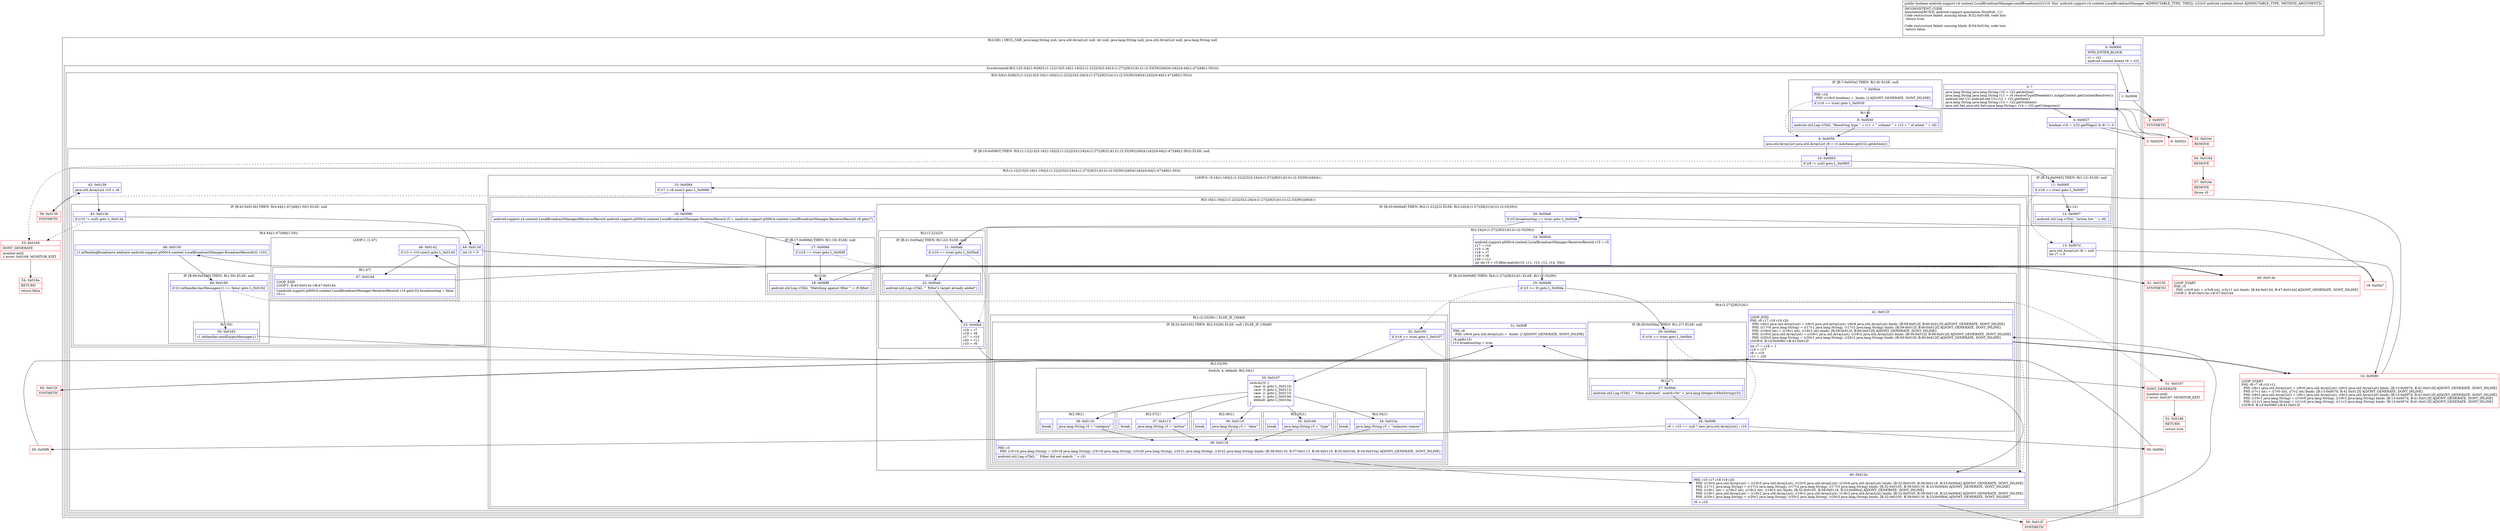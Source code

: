 digraph "CFG forandroid.support.v4.content.LocalBroadcastManager.sendBroadcast(Landroid\/content\/Intent;)Z" {
subgraph cluster_Region_439482981 {
label = "R(2:0|6) | DECL_VAR: java.lang.String null, java.util.ArrayList null, int null, java.lang.String null, java.util.ArrayList null, java.lang.String null\l";
node [shape=record,color=blue];
Node_0 [shape=record,label="{0\:\ 0x0000|MTH_ENTER_BLOCK\l|r1 = r21\landroid.content.Intent r0 = r22\l}"];
subgraph cluster_SynchronizedRegion_1499202021 {
label = "Synchronized:R(2:1|(5:3|4|(1:8)|9|(5:(1:12)|13|(5:16|(1:18)|(2:(1:22)|23)(2:24|(4:(1:27)|28|31|41)(1:(2:33|39)))|40|41)|42|(4:44|(1:47)|48|(1:50)))))";
node [shape=record,color=blue];
Node_1 [shape=record,label="{1\:\ 0x0006}"];
subgraph cluster_Region_420949585 {
label = "R(5:3|4|(1:8)|9|(5:(1:12)|13|(5:16|(1:18)|(2:(1:22)|23)(2:24|(4:(1:27)|28|31|41)(1:(2:33|39)))|40|41)|42|(4:44|(1:47)|48|(1:50))))";
node [shape=record,color=blue];
Node_3 [shape=record,label="{3\:\ ?|java.lang.String java.lang.String r10 = r22.getAction()\ljava.lang.String java.lang.String r11 = r0.resolveTypeIfNeeded(r1.mAppContext.getContentResolver())\landroid.net.Uri android.net.Uri r12 = r22.getData()\ljava.lang.String java.lang.String r13 = r22.getScheme()\ljava.util.Set java.util.Set\<java.lang.String\> r14 = r22.getCategories()\l}"];
Node_4 [shape=record,label="{4\:\ 0x0027|boolean r16 = (r22.getFlags() & 8) != 0\l}"];
subgraph cluster_IfRegion_610538436 {
label = "IF [B:7:0x002e] THEN: R(1:8) ELSE: null";
node [shape=record,color=blue];
Node_7 [shape=record,label="{7\:\ 0x002e|PHI: r16 \l  PHI: (r16v0 boolean) =  binds: [] A[DONT_GENERATE, DONT_INLINE]\l|if (r16 == true) goto L_0x0030\l}"];
subgraph cluster_Region_1235583433 {
label = "R(1:8)";
node [shape=record,color=blue];
Node_8 [shape=record,label="{8\:\ 0x0030|android.util.Log.v(TAG, \"Resolving type \" + r11 + \" scheme \" + r13 + \" of intent \" + r0)\l}"];
}
}
Node_9 [shape=record,label="{9\:\ 0x0056|java.util.ArrayList java.util.ArrayList r8 = r1.mActions.get(r22.getAction())\l}"];
subgraph cluster_IfRegion_1229022477 {
label = "IF [B:10:0x0063] THEN: R(5:(1:12)|13|(5:16|(1:18)|(2:(1:22)|23)(2:24|(4:(1:27)|28|31|41)(1:(2:33|39)))|40|41)|42|(4:44|(1:47)|48|(1:50))) ELSE: null";
node [shape=record,color=blue];
Node_10 [shape=record,label="{10\:\ 0x0063|if (r8 != null) goto L_0x0065\l}"];
subgraph cluster_Region_841563850 {
label = "R(5:(1:12)|13|(5:16|(1:18)|(2:(1:22)|23)(2:24|(4:(1:27)|28|31|41)(1:(2:33|39)))|40|41)|42|(4:44|(1:47)|48|(1:50)))";
node [shape=record,color=blue];
subgraph cluster_IfRegion_788839545 {
label = "IF [B:11:0x0065] THEN: R(1:12) ELSE: null";
node [shape=record,color=blue];
Node_11 [shape=record,label="{11\:\ 0x0065|if (r16 == true) goto L_0x0067\l}"];
subgraph cluster_Region_1421912312 {
label = "R(1:12)";
node [shape=record,color=blue];
Node_12 [shape=record,label="{12\:\ 0x0067|android.util.Log.v(TAG, \"Action list: \" + r8)\l}"];
}
}
Node_13 [shape=record,label="{13\:\ 0x007d|java.util.ArrayList r6 = null\lint r7 = 0\l}"];
subgraph cluster_LoopRegion_998006767 {
label = "LOOP:0: (5:16|(1:18)|(2:(1:22)|23)(2:24|(4:(1:27)|28|31|41)(1:(2:33|39)))|40|41)";
node [shape=record,color=blue];
Node_15 [shape=record,label="{15\:\ 0x0084|if (r7 \< r8.size()) goto L_0x0086\l}"];
subgraph cluster_Region_1840044257 {
label = "R(5:16|(1:18)|(2:(1:22)|23)(2:24|(4:(1:27)|28|31|41)(1:(2:33|39)))|40|41)";
node [shape=record,color=blue];
Node_16 [shape=record,label="{16\:\ 0x0086|android.support.v4.content.LocalBroadcastManager$ReceiverRecord android.support.p000v4.content.LocalBroadcastManager.ReceiverRecord r5 = (android.support.p000v4.content.LocalBroadcastManager.ReceiverRecord) r8.get(r7)\l}"];
subgraph cluster_IfRegion_851535578 {
label = "IF [B:17:0x008d] THEN: R(1:18) ELSE: null";
node [shape=record,color=blue];
Node_17 [shape=record,label="{17\:\ 0x008d|if (r16 == true) goto L_0x008f\l}"];
subgraph cluster_Region_61518680 {
label = "R(1:18)";
node [shape=record,color=blue];
Node_18 [shape=record,label="{18\:\ 0x008f|android.util.Log.v(TAG, \"Matching against filter \" + r5.filter)\l}"];
}
}
subgraph cluster_IfRegion_1630433686 {
label = "IF [B:20:0x00a9] THEN: R(2:(1:22)|23) ELSE: R(2:24|(4:(1:27)|28|31|41)(1:(2:33|39)))";
node [shape=record,color=blue];
Node_20 [shape=record,label="{20\:\ 0x00a9|if (r5.broadcasting == true) goto L_0x00ab\l}"];
subgraph cluster_Region_140687188 {
label = "R(2:(1:22)|23)";
node [shape=record,color=blue];
subgraph cluster_IfRegion_2115788821 {
label = "IF [B:21:0x00ab] THEN: R(1:22) ELSE: null";
node [shape=record,color=blue];
Node_21 [shape=record,label="{21\:\ 0x00ab|if (r16 == true) goto L_0x00ad\l}"];
subgraph cluster_Region_1576817020 {
label = "R(1:22)";
node [shape=record,color=blue];
Node_22 [shape=record,label="{22\:\ 0x00ad|android.util.Log.v(TAG, \"  Filter's target already added\")\l}"];
}
}
Node_23 [shape=record,label="{23\:\ 0x00b4|r18 = r7\lr19 = r8\lr17 = r10\lr20 = r11\lr10 = r6\l}"];
}
subgraph cluster_Region_563982742 {
label = "R(2:24|(4:(1:27)|28|31|41)(1:(2:33|39)))";
node [shape=record,color=blue];
Node_24 [shape=record,label="{24\:\ 0x00c0|android.support.p000v4.content.LocalBroadcastManager.ReceiverRecord r15 = r5\lr17 = r10\lr10 = r6\lr18 = r7\lr19 = r8\lr20 = r11\lint int r3 = r5.filter.match(r10, r11, r13, r12, r14, TAG)\l}"];
subgraph cluster_IfRegion_1704363113 {
label = "IF [B:25:0x00d8] THEN: R(4:(1:27)|28|31|41) ELSE: R(1:(2:33|39))";
node [shape=record,color=blue];
Node_25 [shape=record,label="{25\:\ 0x00d8|if (r3 \>= 0) goto L_0x00da\l}"];
subgraph cluster_Region_1298727611 {
label = "R(4:(1:27)|28|31|41)";
node [shape=record,color=blue];
subgraph cluster_IfRegion_2053285409 {
label = "IF [B:26:0x00da] THEN: R(1:27) ELSE: null";
node [shape=record,color=blue];
Node_26 [shape=record,label="{26\:\ 0x00da|if (r16 == true) goto L_0x00dc\l}"];
subgraph cluster_Region_1837042771 {
label = "R(1:27)";
node [shape=record,color=blue];
Node_27 [shape=record,label="{27\:\ 0x00dc|android.util.Log.v(TAG, \"  Filter matched!  match=0x\" + java.lang.Integer.toHexString(r3))\l}"];
}
}
Node_28 [shape=record,label="{28\:\ 0x00f6|r6 = r10 == null ? new java.util.ArrayList() : r10\l}"];
Node_31 [shape=record,label="{31\:\ 0x00ff|PHI: r6 \l  PHI: (r6v6 java.util.ArrayList) =  binds: [] A[DONT_GENERATE, DONT_INLINE]\l|r6.add(r15)\lr15.broadcasting = true\l}"];
Node_41 [shape=record,label="{41\:\ 0x012f|LOOP_END\lPHI: r6 r17 r18 r19 r20 \l  PHI: (r6v2 java.util.ArrayList) = (r6v3 java.util.ArrayList), (r6v6 java.util.ArrayList) binds: [B:59:0x012f, B:60:0x012f] A[DONT_GENERATE, DONT_INLINE]\l  PHI: (r17v0 java.lang.String) = (r17v1 java.lang.String), (r17v2 java.lang.String) binds: [B:59:0x012f, B:60:0x012f] A[DONT_GENERATE, DONT_INLINE]\l  PHI: (r18v0 int) = (r18v1 int), (r18v2 int) binds: [B:59:0x012f, B:60:0x012f] A[DONT_GENERATE, DONT_INLINE]\l  PHI: (r19v0 java.util.ArrayList) = (r19v1 java.util.ArrayList), (r19v2 java.util.ArrayList) binds: [B:59:0x012f, B:60:0x012f] A[DONT_GENERATE, DONT_INLINE]\l  PHI: (r20v0 java.lang.String) = (r20v1 java.lang.String), (r20v2 java.lang.String) binds: [B:59:0x012f, B:60:0x012f] A[DONT_GENERATE, DONT_INLINE]\lLOOP:0: B:14:0x0080\-\>B:41:0x012f\l|int r7 = r18 + 1\lr10 = r17\lr8 = r19\lr11 = r20\l}"];
}
subgraph cluster_Region_91076086 {
label = "R(1:(2:33|39)) | ELSE_IF_CHAIN\l";
node [shape=record,color=blue];
subgraph cluster_IfRegion_1880042080 {
label = "IF [B:32:0x0105] THEN: R(2:33|39) ELSE: null | ELSE_IF_CHAIN\l";
node [shape=record,color=blue];
Node_32 [shape=record,label="{32\:\ 0x0105|if (r16 == true) goto L_0x0107\l}"];
subgraph cluster_Region_1319940390 {
label = "R(2:33|39)";
node [shape=record,color=blue];
subgraph cluster_SwitchRegion_999899863 {
label = "Switch: 4, default: R(2:34|1)";
node [shape=record,color=blue];
Node_33 [shape=record,label="{33\:\ 0x0107|switch(r3) \{\l    case \-4: goto L_0x0116;\l    case \-3: goto L_0x0113;\l    case \-2: goto L_0x0110;\l    case \-1: goto L_0x010d;\l    default: goto L_0x010a;\l\}\l}"];
subgraph cluster_Region_698955507 {
label = "R(2:38|1)";
node [shape=record,color=blue];
Node_38 [shape=record,label="{38\:\ 0x0116|java.lang.String r3 = \"category\"\l}"];
Node_InsnContainer_2009518655 [shape=record,label="{|break\l}"];
}
subgraph cluster_Region_2026719843 {
label = "R(2:37|1)";
node [shape=record,color=blue];
Node_37 [shape=record,label="{37\:\ 0x0113|java.lang.String r3 = \"action\"\l}"];
Node_InsnContainer_1208879626 [shape=record,label="{|break\l}"];
}
subgraph cluster_Region_1833295037 {
label = "R(2:36|1)";
node [shape=record,color=blue];
Node_36 [shape=record,label="{36\:\ 0x0110|java.lang.String r3 = \"data\"\l}"];
Node_InsnContainer_539280632 [shape=record,label="{|break\l}"];
}
subgraph cluster_Region_482059320 {
label = "R(2:35|1)";
node [shape=record,color=blue];
Node_35 [shape=record,label="{35\:\ 0x010d|java.lang.String r3 = \"type\"\l}"];
Node_InsnContainer_195720283 [shape=record,label="{|break\l}"];
}
subgraph cluster_Region_2093291506 {
label = "R(2:34|1)";
node [shape=record,color=blue];
Node_34 [shape=record,label="{34\:\ 0x010a|java.lang.String r3 = \"unknown reason\"\l}"];
Node_InsnContainer_1245448251 [shape=record,label="{|break\l}"];
}
}
Node_39 [shape=record,label="{39\:\ 0x0118|PHI: r3 \l  PHI: (r3v16 java.lang.String) = (r3v18 java.lang.String), (r3v19 java.lang.String), (r3v20 java.lang.String), (r3v21 java.lang.String), (r3v22 java.lang.String) binds: [B:38:0x0116, B:37:0x0113, B:36:0x0110, B:35:0x010d, B:34:0x010a] A[DONT_GENERATE, DONT_INLINE]\l|android.util.Log.v(TAG, \"  Filter did not match: \" + r3)\l}"];
}
}
}
}
}
}
Node_40 [shape=record,label="{40\:\ 0x012e|PHI: r10 r17 r18 r19 r20 \l  PHI: (r10v4 java.util.ArrayList) = (r10v5 java.util.ArrayList), (r10v5 java.util.ArrayList), (r10v6 java.util.ArrayList) binds: [B:32:0x0105, B:39:0x0118, B:23:0x00b4] A[DONT_GENERATE, DONT_INLINE]\l  PHI: (r17v1 java.lang.String) = (r17v2 java.lang.String), (r17v2 java.lang.String), (r17v3 java.lang.String) binds: [B:32:0x0105, B:39:0x0118, B:23:0x00b4] A[DONT_GENERATE, DONT_INLINE]\l  PHI: (r18v1 int) = (r18v2 int), (r18v2 int), (r18v3 int) binds: [B:32:0x0105, B:39:0x0118, B:23:0x00b4] A[DONT_GENERATE, DONT_INLINE]\l  PHI: (r19v1 java.util.ArrayList) = (r19v2 java.util.ArrayList), (r19v2 java.util.ArrayList), (r19v3 java.util.ArrayList) binds: [B:32:0x0105, B:39:0x0118, B:23:0x00b4] A[DONT_GENERATE, DONT_INLINE]\l  PHI: (r20v1 java.lang.String) = (r20v2 java.lang.String), (r20v2 java.lang.String), (r20v3 java.lang.String) binds: [B:32:0x0105, B:39:0x0118, B:23:0x00b4] A[DONT_GENERATE, DONT_INLINE]\l|r6 = r10\l}"];
Node_41 [shape=record,label="{41\:\ 0x012f|LOOP_END\lPHI: r6 r17 r18 r19 r20 \l  PHI: (r6v2 java.util.ArrayList) = (r6v3 java.util.ArrayList), (r6v6 java.util.ArrayList) binds: [B:59:0x012f, B:60:0x012f] A[DONT_GENERATE, DONT_INLINE]\l  PHI: (r17v0 java.lang.String) = (r17v1 java.lang.String), (r17v2 java.lang.String) binds: [B:59:0x012f, B:60:0x012f] A[DONT_GENERATE, DONT_INLINE]\l  PHI: (r18v0 int) = (r18v1 int), (r18v2 int) binds: [B:59:0x012f, B:60:0x012f] A[DONT_GENERATE, DONT_INLINE]\l  PHI: (r19v0 java.util.ArrayList) = (r19v1 java.util.ArrayList), (r19v2 java.util.ArrayList) binds: [B:59:0x012f, B:60:0x012f] A[DONT_GENERATE, DONT_INLINE]\l  PHI: (r20v0 java.lang.String) = (r20v1 java.lang.String), (r20v2 java.lang.String) binds: [B:59:0x012f, B:60:0x012f] A[DONT_GENERATE, DONT_INLINE]\lLOOP:0: B:14:0x0080\-\>B:41:0x012f\l|int r7 = r18 + 1\lr10 = r17\lr8 = r19\lr11 = r20\l}"];
}
}
Node_42 [shape=record,label="{42\:\ 0x0139|java.util.ArrayList r10 = r6\l}"];
subgraph cluster_IfRegion_1887587471 {
label = "IF [B:43:0x013b] THEN: R(4:44|(1:47)|48|(1:50)) ELSE: null";
node [shape=record,color=blue];
Node_43 [shape=record,label="{43\:\ 0x013b|if (r10 != null) goto L_0x013d\l}"];
subgraph cluster_Region_1486760223 {
label = "R(4:44|(1:47)|48|(1:50))";
node [shape=record,color=blue];
Node_44 [shape=record,label="{44\:\ 0x013d|int r3 = 0\l}"];
subgraph cluster_LoopRegion_559197455 {
label = "LOOP:1: (1:47)";
node [shape=record,color=blue];
Node_46 [shape=record,label="{46\:\ 0x0142|if (r3 \< r10.size()) goto L_0x0144\l}"];
subgraph cluster_Region_2022575597 {
label = "R(1:47)";
node [shape=record,color=blue];
Node_47 [shape=record,label="{47\:\ 0x0144|LOOP_END\lLOOP:1: B:45:0x013e\-\>B:47:0x0144\l|((android.support.p000v4.content.LocalBroadcastManager.ReceiverRecord) r10.get(r3)).broadcasting = false\lr3++\l}"];
}
}
Node_48 [shape=record,label="{48\:\ 0x0150|r1.mPendingBroadcasts.add(new android.support.p000v4.content.LocalBroadcastManager.BroadcastRecord(r0, r10))\l}"];
subgraph cluster_IfRegion_1918506284 {
label = "IF [B:49:0x0160] THEN: R(1:50) ELSE: null";
node [shape=record,color=blue];
Node_49 [shape=record,label="{49\:\ 0x0160|if (r1.mHandler.hasMessages(1) == false) goto L_0x0162\l}"];
subgraph cluster_Region_1960774811 {
label = "R(1:50)";
node [shape=record,color=blue];
Node_50 [shape=record,label="{50\:\ 0x0162|r1.mHandler.sendEmptyMessage(1)\l}"];
}
}
}
}
}
}
}
}
}
Node_2 [shape=record,color=red,label="{2\:\ 0x0007|SYNTHETIC\l}"];
Node_5 [shape=record,color=red,label="{5\:\ 0x0029}"];
Node_6 [shape=record,color=red,label="{6\:\ 0x002c}"];
Node_14 [shape=record,color=red,label="{14\:\ 0x0080|LOOP_START\lPHI: r6 r7 r8 r10 r11 \l  PHI: (r6v1 java.util.ArrayList) = (r6v0 java.util.ArrayList), (r6v2 java.util.ArrayList) binds: [B:13:0x007d, B:41:0x012f] A[DONT_GENERATE, DONT_INLINE]\l  PHI: (r7v1 int) = (r7v0 int), (r7v2 int) binds: [B:13:0x007d, B:41:0x012f] A[DONT_GENERATE, DONT_INLINE]\l  PHI: (r8v2 java.util.ArrayList) = (r8v1 java.util.ArrayList), (r8v3 java.util.ArrayList) binds: [B:13:0x007d, B:41:0x012f] A[DONT_GENERATE, DONT_INLINE]\l  PHI: (r10v1 java.lang.String) = (r10v0 java.lang.String), (r10v3 java.lang.String) binds: [B:13:0x007d, B:41:0x012f] A[DONT_GENERATE, DONT_INLINE]\l  PHI: (r11v1 java.lang.String) = (r11v0 java.lang.String), (r11v3 java.lang.String) binds: [B:13:0x007d, B:41:0x012f] A[DONT_GENERATE, DONT_INLINE]\lLOOP:0: B:14:0x0080\-\>B:41:0x012f\l}"];
Node_19 [shape=record,color=red,label="{19\:\ 0x00a7}"];
Node_29 [shape=record,color=red,label="{29\:\ 0x00f8}"];
Node_30 [shape=record,color=red,label="{30\:\ 0x00fe}"];
Node_45 [shape=record,color=red,label="{45\:\ 0x013e|LOOP_START\lPHI: r3 \l  PHI: (r3v9 int) = (r3v8 int), (r3v11 int) binds: [B:44:0x013d, B:47:0x0144] A[DONT_GENERATE, DONT_INLINE]\lLOOP:1: B:45:0x013e\-\>B:47:0x0144\l}"];
Node_51 [shape=record,color=red,label="{51\:\ 0x0167|DONT_GENERATE\l|monitor\-exit(\l\/\/ error: 0x0167: MONITOR_EXIT  \l}"];
Node_52 [shape=record,color=red,label="{52\:\ 0x0168|RETURN\l|return true\l}"];
Node_53 [shape=record,color=red,label="{53\:\ 0x0169|DONT_GENERATE\l|monitor\-exit(\l\/\/ error: 0x0169: MONITOR_EXIT  \l}"];
Node_54 [shape=record,color=red,label="{54\:\ 0x016a|RETURN\l|return false\l}"];
Node_55 [shape=record,color=red,label="{55\:\ 0x016c|REMOVE\l}"];
Node_56 [shape=record,color=red,label="{56\:\ 0x016d|REMOVE\l}"];
Node_57 [shape=record,color=red,label="{57\:\ 0x016e|REMOVE\l|throw r0\l}"];
Node_58 [shape=record,color=red,label="{58\:\ 0x0139|SYNTHETIC\l}"];
Node_59 [shape=record,color=red,label="{59\:\ 0x012f|SYNTHETIC\l}"];
Node_60 [shape=record,color=red,label="{60\:\ 0x012f|SYNTHETIC\l}"];
Node_61 [shape=record,color=red,label="{61\:\ 0x0150|SYNTHETIC\l}"];
MethodNode[shape=record,label="{public boolean android.support.v4.content.LocalBroadcastManager.sendBroadcast((r21v0 'this' android.support.v4.content.LocalBroadcastManager A[IMMUTABLE_TYPE, THIS]), (r22v0 android.content.Intent A[IMMUTABLE_TYPE, METHOD_ARGUMENT]))  | INCONSISTENT_CODE\lAnnotation[BUILD, android.support.annotation.NonNull, \{\}]\lCode restructure failed: missing block: B:52:0x0168, code lost:\l    return true;\l\lCode restructure failed: missing block: B:54:0x016a, code lost:\l    return false;\l\l}"];
MethodNode -> Node_0;
Node_0 -> Node_1;
Node_1 -> Node_2;
Node_3 -> Node_4;
Node_4 -> Node_5;
Node_4 -> Node_6;
Node_7 -> Node_8;
Node_7 -> Node_9[style=dashed];
Node_8 -> Node_9;
Node_9 -> Node_10;
Node_10 -> Node_11;
Node_10 -> Node_53[style=dashed];
Node_11 -> Node_12;
Node_11 -> Node_13[style=dashed];
Node_12 -> Node_13;
Node_13 -> Node_14;
Node_15 -> Node_16;
Node_15 -> Node_58[style=dashed];
Node_16 -> Node_17;
Node_17 -> Node_18;
Node_17 -> Node_19[style=dashed];
Node_18 -> Node_19;
Node_20 -> Node_21;
Node_20 -> Node_24[style=dashed];
Node_21 -> Node_22;
Node_21 -> Node_23[style=dashed];
Node_22 -> Node_23;
Node_23 -> Node_40;
Node_24 -> Node_25;
Node_25 -> Node_26;
Node_25 -> Node_32[style=dashed];
Node_26 -> Node_27;
Node_26 -> Node_28[style=dashed];
Node_27 -> Node_28;
Node_28 -> Node_29;
Node_28 -> Node_30;
Node_31 -> Node_60;
Node_41 -> Node_14;
Node_32 -> Node_33;
Node_32 -> Node_40[style=dashed];
Node_33 -> Node_34;
Node_33 -> Node_35;
Node_33 -> Node_36;
Node_33 -> Node_37;
Node_33 -> Node_38;
Node_38 -> Node_39;
Node_37 -> Node_39;
Node_36 -> Node_39;
Node_35 -> Node_39;
Node_34 -> Node_39;
Node_39 -> Node_40;
Node_40 -> Node_59;
Node_41 -> Node_14;
Node_42 -> Node_43;
Node_43 -> Node_44;
Node_43 -> Node_53[style=dashed];
Node_44 -> Node_45;
Node_46 -> Node_47;
Node_46 -> Node_61[style=dashed];
Node_47 -> Node_45;
Node_48 -> Node_49;
Node_49 -> Node_50;
Node_49 -> Node_51[style=dashed];
Node_50 -> Node_51;
Node_2 -> Node_3;
Node_2 -> Node_55;
Node_5 -> Node_7;
Node_6 -> Node_7;
Node_14 -> Node_15;
Node_19 -> Node_20;
Node_29 -> Node_31;
Node_30 -> Node_31;
Node_45 -> Node_46;
Node_51 -> Node_52;
Node_53 -> Node_54;
Node_55 -> Node_56;
Node_56 -> Node_57;
Node_58 -> Node_42;
Node_59 -> Node_41;
Node_60 -> Node_41;
Node_61 -> Node_48;
}


